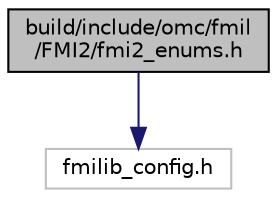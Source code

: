 digraph "build/include/omc/fmil/FMI2/fmi2_enums.h"
{
  edge [fontname="Helvetica",fontsize="10",labelfontname="Helvetica",labelfontsize="10"];
  node [fontname="Helvetica",fontsize="10",shape=record];
  Node0 [label="build/include/omc/fmil\l/FMI2/fmi2_enums.h",height=0.2,width=0.4,color="black", fillcolor="grey75", style="filled", fontcolor="black"];
  Node0 -> Node1 [color="midnightblue",fontsize="10",style="solid",fontname="Helvetica"];
  Node1 [label="fmilib_config.h",height=0.2,width=0.4,color="grey75", fillcolor="white", style="filled"];
}
